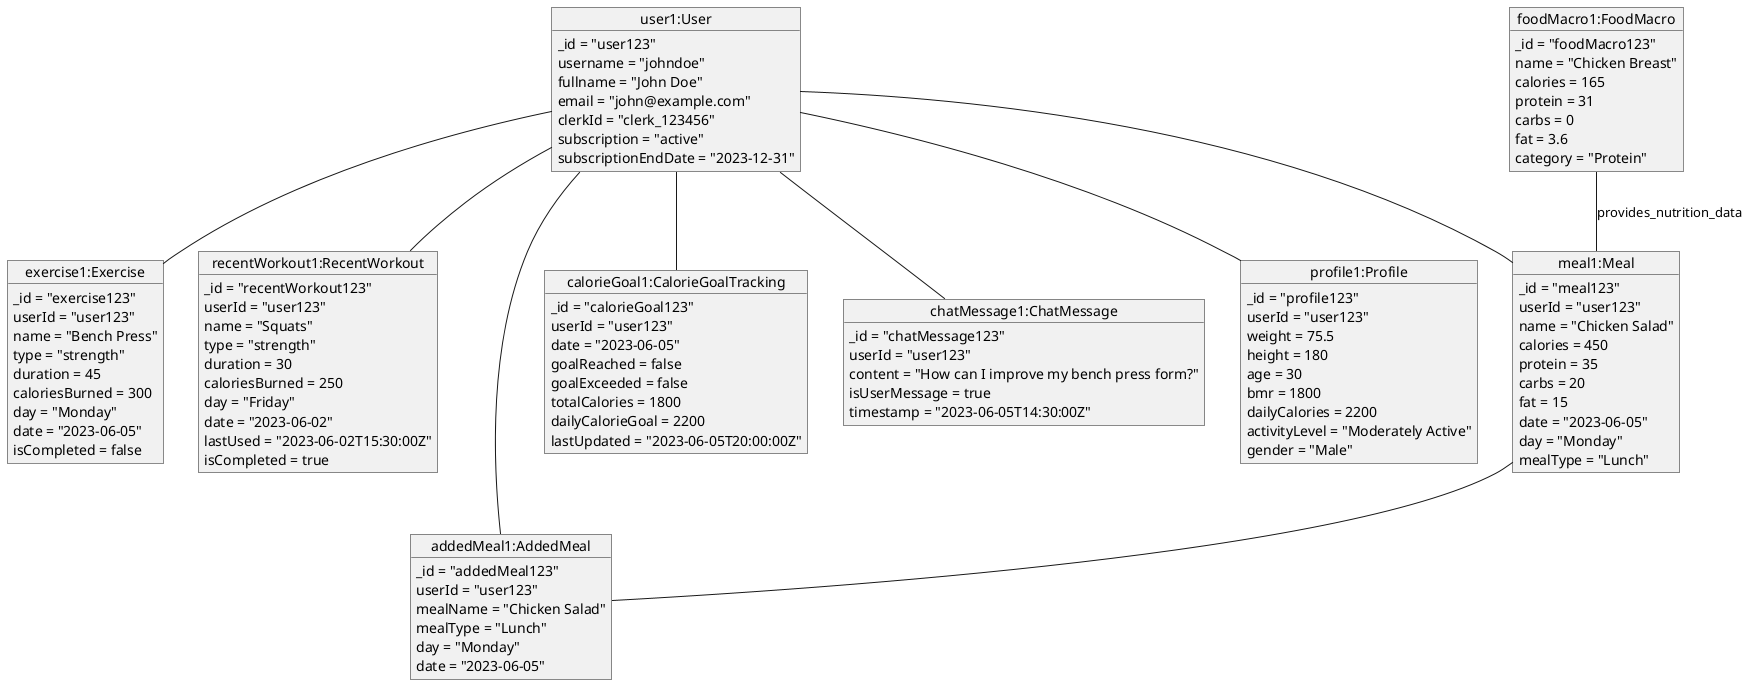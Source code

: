 @startuml AtleTech Object Diagram

' Define objects
object "user1:User" as user1 {
  _id = "user123"
  username = "johndoe"
  fullname = "John Doe"
  email = "john@example.com"
  clerkId = "clerk_123456"
  subscription = "active"
  subscriptionEndDate = "2023-12-31"
}

object "profile1:Profile" as profile1 {
  _id = "profile123"
  userId = "user123"
  weight = 75.5
  height = 180
  age = 30
  bmr = 1800
  dailyCalories = 2200
  activityLevel = "Moderately Active"
  gender = "Male"
}

object "exercise1:Exercise" as exercise1 {
  _id = "exercise123"
  userId = "user123"
  name = "Bench Press"
  type = "strength"
  duration = 45
  caloriesBurned = 300
  day = "Monday"
  date = "2023-06-05"
  isCompleted = false
}

object "recentWorkout1:RecentWorkout" as recentWorkout1 {
  _id = "recentWorkout123"
  userId = "user123"
  name = "Squats"
  type = "strength"
  duration = 30
  caloriesBurned = 250
  day = "Friday"
  date = "2023-06-02"
  lastUsed = "2023-06-02T15:30:00Z"
  isCompleted = true
}

object "meal1:Meal" as meal1 {
  _id = "meal123"
  userId = "user123"
  name = "Chicken Salad"
  calories = 450
  protein = 35
  carbs = 20
  fat = 15
  date = "2023-06-05"
  day = "Monday"
  mealType = "Lunch"
}

object "addedMeal1:AddedMeal" as addedMeal1 {
  _id = "addedMeal123"
  userId = "user123"
  mealName = "Chicken Salad"
  mealType = "Lunch"
  day = "Monday"
  date = "2023-06-05"
}

object "foodMacro1:FoodMacro" as foodMacro1 {
  _id = "foodMacro123"
  name = "Chicken Breast"
  calories = 165
  protein = 31
  carbs = 0
  fat = 3.6
  category = "Protein"
}

object "calorieGoal1:CalorieGoalTracking" as calorieGoal1 {
  _id = "calorieGoal123"
  userId = "user123"
  date = "2023-06-05"
  goalReached = false
  goalExceeded = false
  totalCalories = 1800
  dailyCalorieGoal = 2200
  lastUpdated = "2023-06-05T20:00:00Z"
}

object "chatMessage1:ChatMessage" as chatMessage1 {
  _id = "chatMessage123"
  userId = "user123"
  content = "How can I improve my bench press form?"
  isUserMessage = true
  timestamp = "2023-06-05T14:30:00Z"
}

' Define relationships
user1 -- profile1
user1 -- exercise1
user1 -- recentWorkout1
user1 -- meal1
user1 -- addedMeal1
user1 -- calorieGoal1
user1 -- chatMessage1

meal1 -- addedMeal1
foodMacro1 -- meal1 : provides_nutrition_data

@enduml
